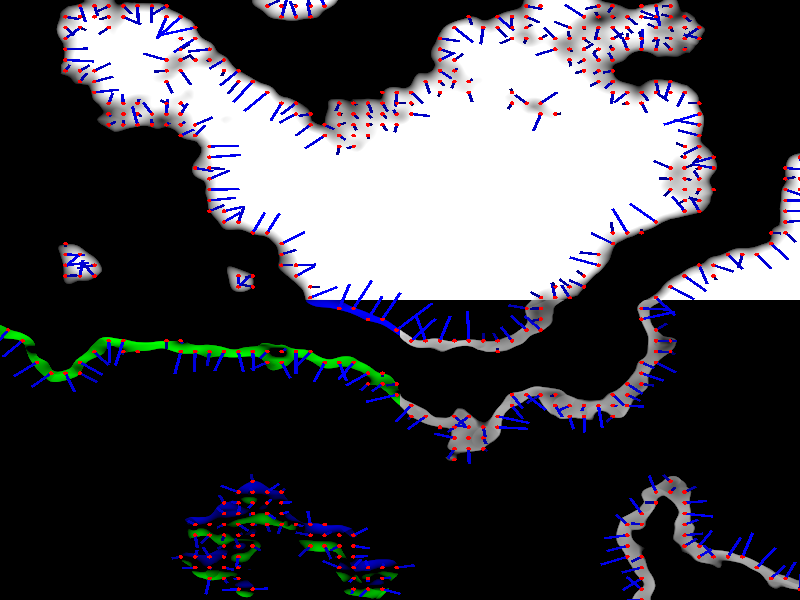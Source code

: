 // Persistence of Vision Ray Tracer Scene Description File
// File: func_gradient.pov
// Vers: 3.5
// Desc: Gradient macros example
// Date: January 2002
// Auth: Christoph Hormann
//
// -w512 -h512 +a0.3

// =============================================================
//
//  This scene file demonstrates the vector analysis macros in
//  'math.inc'. In the upper half the basis function is
//  displayed.  The lower left shows the length of the gradient
//  returned by the fn_Gradient() macro.  The box on the lower
//  right is textured with the directional gradient in y
//  direction calculated with the fn_Gradient_Directional()
//  macro, positive values in blue color, negative values in
//  green color.  The whole picture is covered with a
//  rectangular grid of arrows pointing in direction of the
//  gradient vector and demonstrating use of the vGradient()
//  macro.
//
// =============================================================

#version 3.5;

global_settings {
  assumed_gamma 1.0
  noise_generator 1
}

#default { finish { ambient 1 diffuse 0 } }

camera {
  orthographic
  location <0,0,1>
  look_at  <0,0,0>
  right 1*x
  up 1*y
}

// ------ the basis function for calculating the gradient from ------
#declare fn_test=
function {
  pattern {
    pigment_pattern {
      agate
      color_map {
        [0.4 rgb 0]
        [0.6 rgb 1]
      }
      scale 0.8
    }
  }
}


#include "functions.inc"
#include "math.inc"


#declare fn_grad = fn_Gradient(fn_test)
#declare fn_gradDy = fn_Gradient_Directional(fn_test, y )


// ------ lower left quarter ------
box {
  <0, -0.5, 0>, <0.5, 0.0, 0>

  texture {
    pigment {
      function { fn_gradDy(x, y, z)*0.004 + 0.5 }

      color_map {
        [0.15 color rgb y ]
        [0.45 color rgb 0 ]
        [0.55 color rgb 0 ]
        [0.85 color rgb z ]
      }
    }
  }
}

// ------ lower right quarter ------
box {
  <-0.5, -0.5, 0>, <0, 0.0, 0>

  texture {
    pigment {
      function { fn_grad(x, y, z)*0.004 }

      color_map {
        [0.0 color rgb 0.0 ]
        [1.0 color rgb 1.0 ]
      }
    }
  }
}

// ------ upper half ------
box {
  <-0.5, -0.0, 0>, <0.5, 0.5, 0>
  texture {
    pigment {
      function { fn_test(x, y, z) }

      color_map {
        [0.0 color rgb 0.0 ]
        [1.0 color rgb 1.0 ]
      }
    }
  }
}


#declare PosX=-0.5;
#declare Spacing=0.018;

union {
  #while (PosX < 0.5)

    #declare PosY=-0.5;

      #while (PosY < 0.5)

        #declare Pos=<PosX, PosY, 0>;

        #declare Vgrd=vGradient(fn_test, Pos);

        #declare Vgrd=<Vgrd.x, Vgrd.y, 0>*0.1;

        #if (vlength(Vgrd)>0.008)

          cylinder {
            <PosX, PosY, 0>,
            <PosX, PosY, 0>+Vgrd*0.005,
            0.002
            texture {
              pigment { color rgb z*Gradient_Length(fn_test, Pos)*0.01 }
            }
          }

          sphere {
            <PosX, PosY, 0>,
            0.003
            texture {
              pigment { color rgb x }
            }
          }

        #end

        #declare PosY=PosY+Spacing;

      #end

    #declare PosX=PosX+Spacing;
  #end
}
